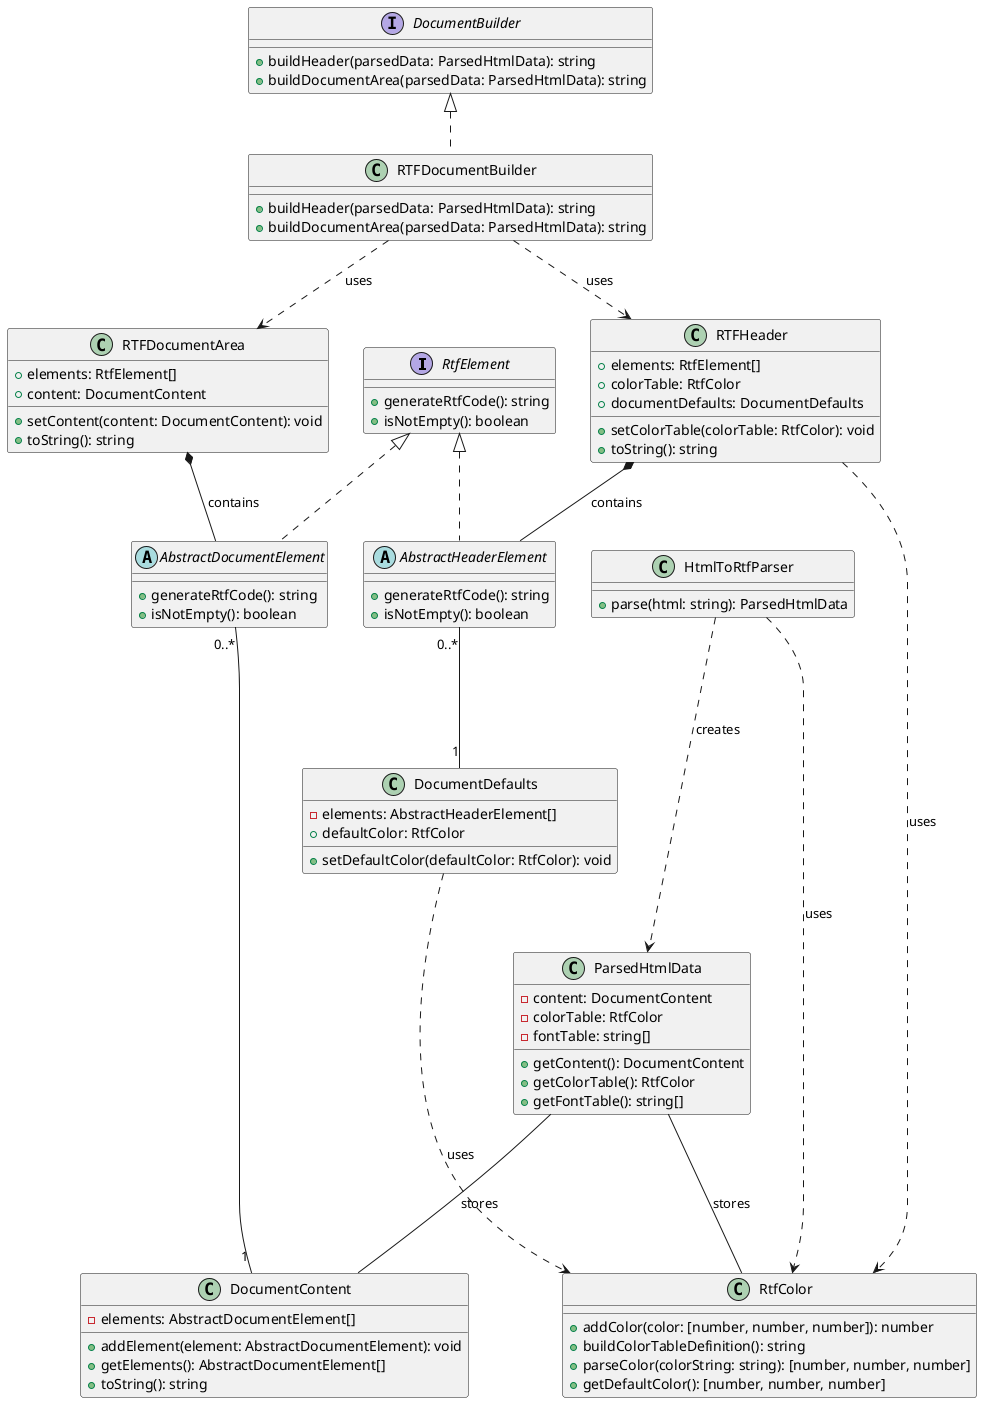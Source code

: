 @startuml

interface RtfElement {
  +generateRtfCode(): string
  +isNotEmpty(): boolean
}

abstract class AbstractHeaderElement {
  +generateRtfCode(): string
  +isNotEmpty(): boolean
}

abstract class AbstractDocumentElement {
  +generateRtfCode(): string
  +isNotEmpty(): boolean
}

class RTFHeader {
  +elements: RtfElement[]
  +colorTable: RtfColor
  +documentDefaults: DocumentDefaults
  +setColorTable(colorTable: RtfColor): void
  +toString(): string
}

class RTFDocumentArea {
  +elements: RtfElement[]
  +content: DocumentContent
  +setContent(content: DocumentContent): void
  +toString(): string
}

interface DocumentBuilder {
  +buildHeader(parsedData: ParsedHtmlData): string
  +buildDocumentArea(parsedData: ParsedHtmlData): string
}

class RTFDocumentBuilder {
  +buildHeader(parsedData: ParsedHtmlData): string
  +buildDocumentArea(parsedData: ParsedHtmlData): string
}

class HtmlToRtfParser {
  +parse(html: string): ParsedHtmlData
}

class ParsedHtmlData {
  -content: DocumentContent
  -colorTable: RtfColor
  -fontTable: string[]
  +getContent(): DocumentContent
  +getColorTable(): RtfColor
  +getFontTable(): string[]
}

class DocumentContent {
  -elements: AbstractDocumentElement[]
  +addElement(element: AbstractDocumentElement): void
  +getElements(): AbstractDocumentElement[]
  +toString(): string
}

class DocumentDefaults {
  -elements: AbstractHeaderElement[]
  +defaultColor: RtfColor
  +setDefaultColor(defaultColor: RtfColor): void
}

class RtfColor {
  +addColor(color: [number, number, number]): number
  +buildColorTableDefinition(): string
  +parseColor(colorString: string): [number, number, number]
  +getDefaultColor(): [number, number, number]
}

DocumentBuilder <|.. RTFDocumentBuilder
RTFDocumentBuilder ..> RTFHeader : uses
RTFDocumentBuilder ..> RTFDocumentArea : uses
RTFHeader *-- AbstractHeaderElement : contains
RTFDocumentArea *-- AbstractDocumentElement : contains
HtmlToRtfParser ....> ParsedHtmlData : creates
AbstractDocumentElement "0..*" --- "1" DocumentContent
AbstractHeaderElement "0..*" --- "1" DocumentDefaults
RTFHeader ..> RtfColor : uses
HtmlToRtfParser ...> RtfColor : uses
DocumentDefaults ....> RtfColor : uses
ParsedHtmlData --- RtfColor : stores
ParsedHtmlData --- DocumentContent : stores
RtfElement <|.. AbstractHeaderElement
RtfElement <|.. AbstractDocumentElement

@enduml
